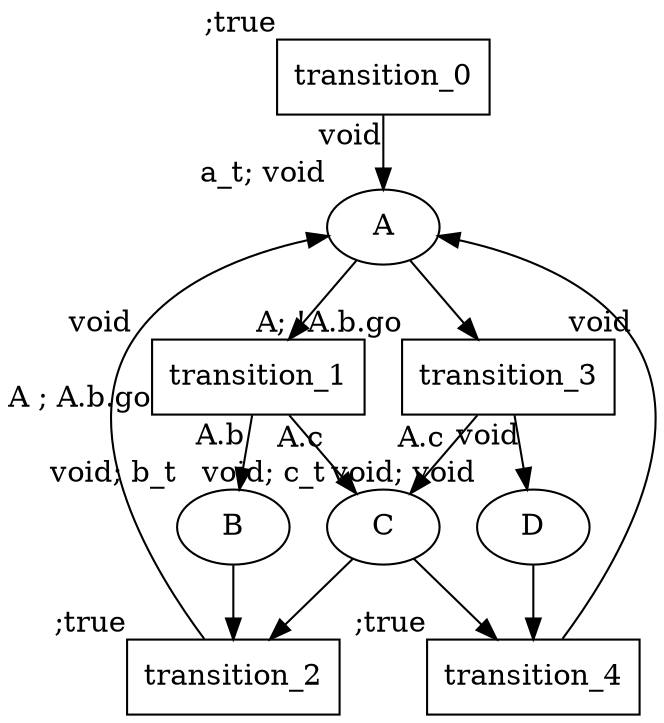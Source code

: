digraph G {
    transition_0 [shape="box", xlabel=";true"];

    A[shape="oval", xlabel="a_t; void"];

    B[shape="oval", xlabel="void; b_t"];
    
    C[shape="oval", xlabel="void; c_t"];
    
    D[shape="oval", xlabel="void; void"];
    
    transition_1[shape="box", xlabel="A ; A.b.go"];
    
    transition_3[shape="box", xlabel="A; !A.b.go"];
    
    transition_4[shape="box", xlabel=";true"];
    
    A->transition_3;
    
    transition_3->C[xlabel="A.c"];
    
    transition_0->A[xlabel="void"];
    
    A->transition_1;
    
    transition_1->B[xlabel="A.b"];

    transition_1->C[xlabel="A.c"];
    
    transition_2[shape="box", xlabel=";true"]
    
    C->transition_2;
    C->transition_4;
    D->transition_4;
    transition_3->D[xlabel="void"];
    B->transition_2;
    
    transition_4->A[xlabel="void"];
    
    transition_2->A[xlabel="void"]

}
